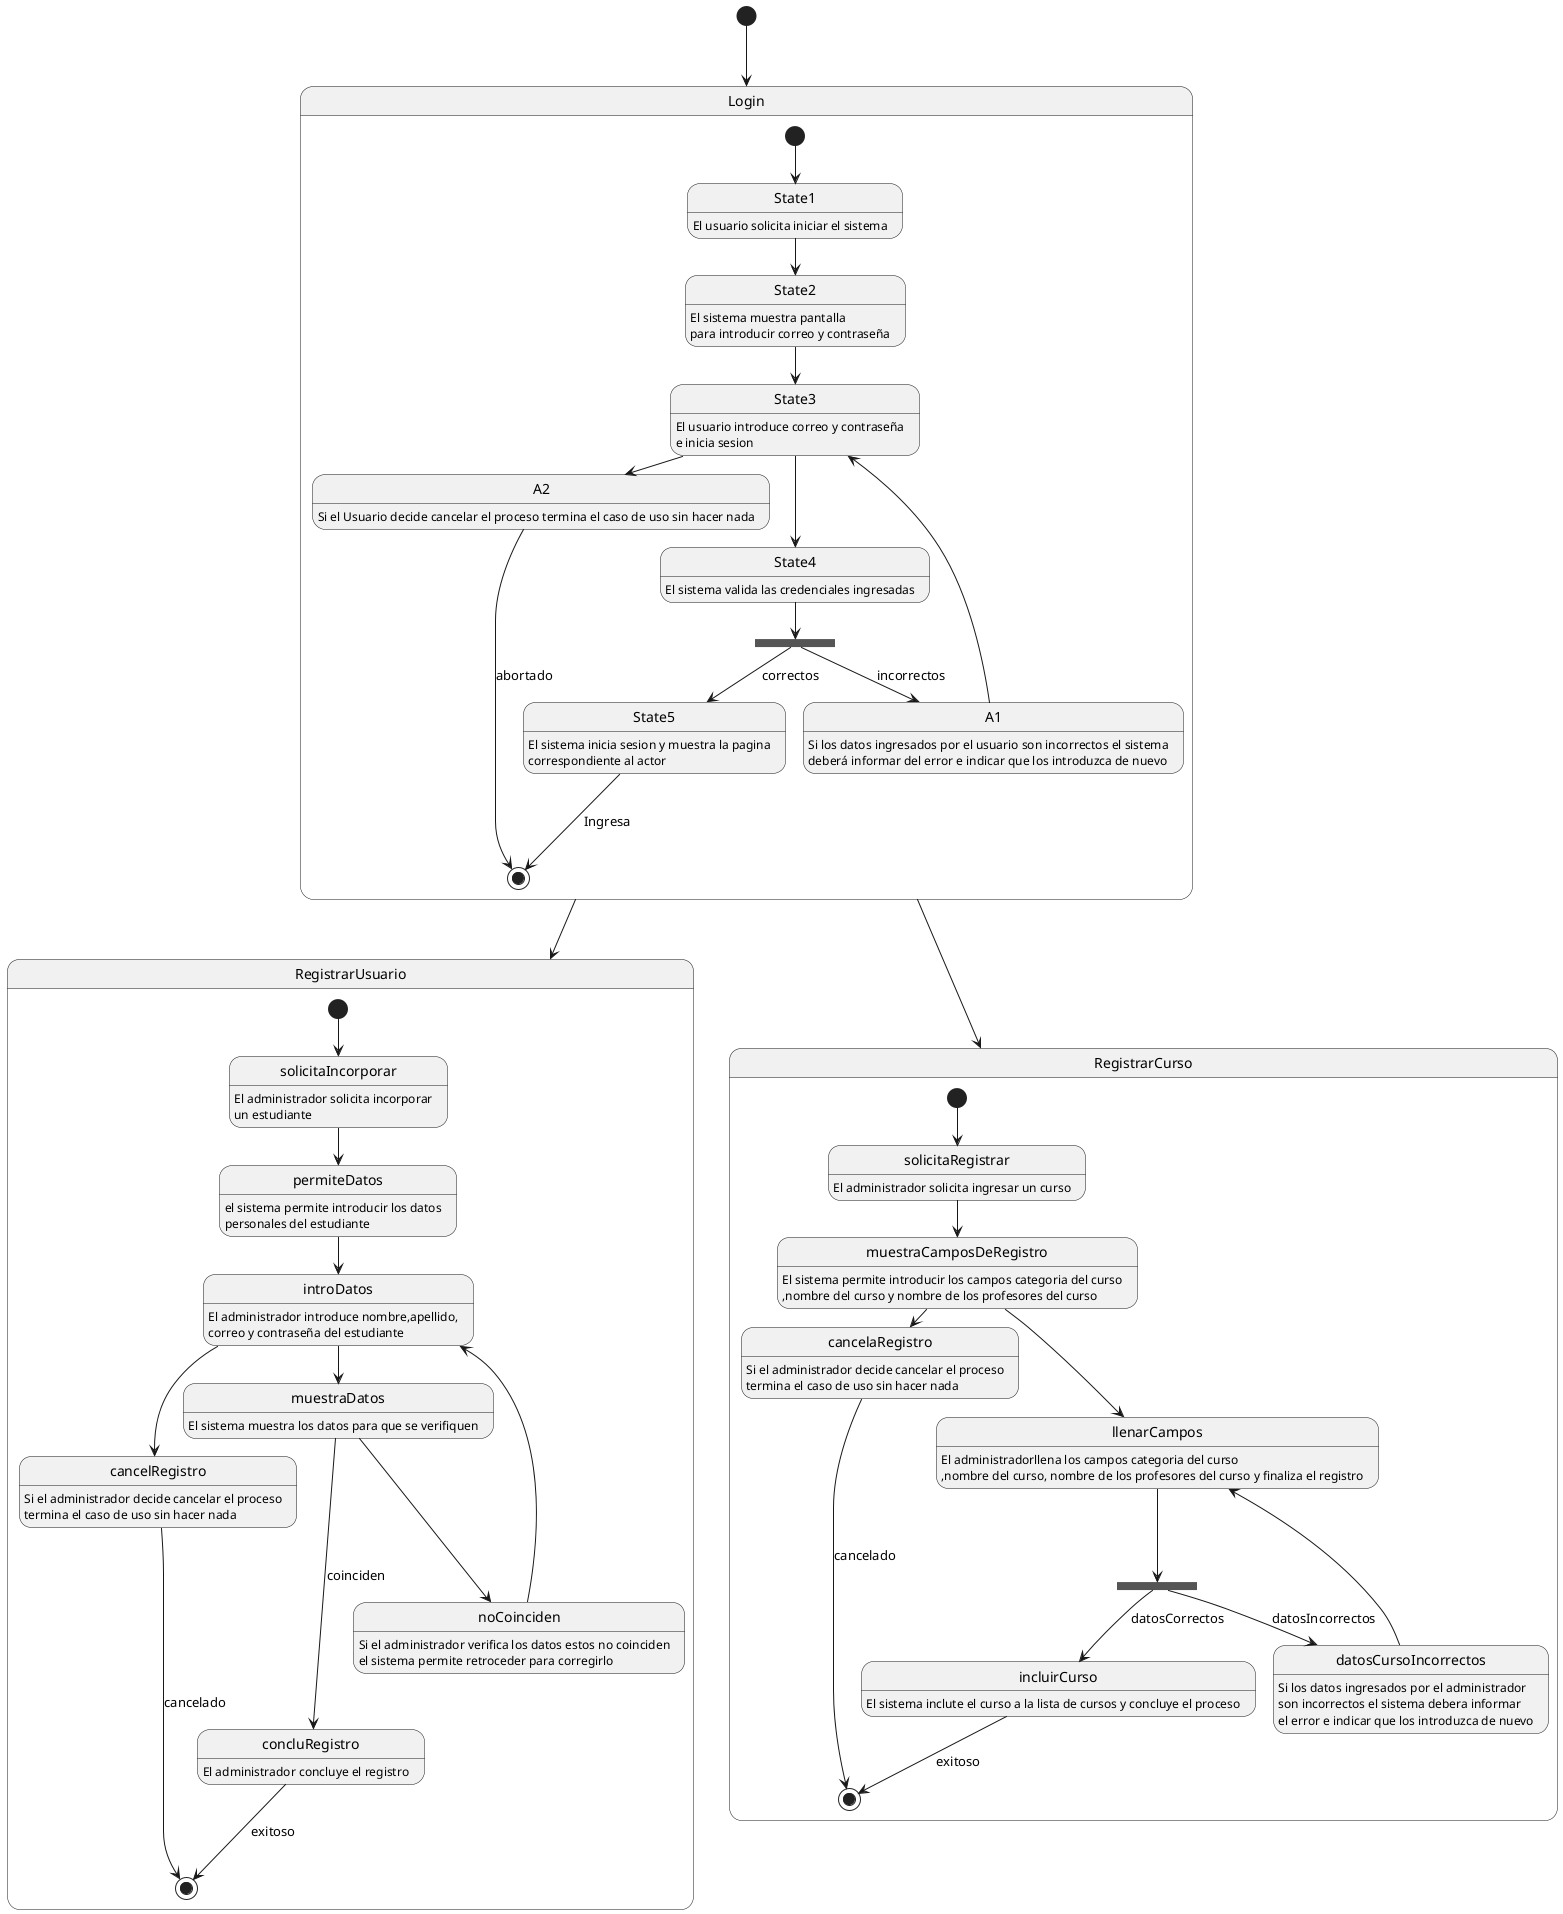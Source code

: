 @startuml
[*]-->Login
state Login{
    [*]-->State1
    State1:El usuario solicita iniciar el sistema
    State1-->State2
    State2:El sistema muestra pantalla
    State2:para introducir correo y contraseña
    State2-->State3
    State3:El usuario introduce correo y contraseña
    State3:e inicia sesion
    State3-->State4
    State4:El sistema valida las credenciales ingresadas
    State5:El sistema inicia sesion y muestra la pagina
    State5:correspondiente al actor
    A1:Si los datos ingresados por el usuario son incorrectos el sistema
    A1:deberá informar del error e indicar que los introduzca de nuevo
    state validacion<<fork>>
    State4-->validacion
    validacion-->State5 :correctos
    validacion-->A1 :incorrectos
    A1-->State3
    State3->A2
    A2-->[*]:abortado
    A2:Si el Usuario decide cancelar el proceso termina el caso de uso sin hacer nada
    State5--->[*]:Ingresa
}

state RegistrarUsuario{
    [*]-->solicitaIncorporar
    solicitaIncorporar:El administrador solicita incorporar
    solicitaIncorporar:un estudiante
    solicitaIncorporar-->permiteDatos
    permiteDatos:el sistema permite introducir los datos
    permiteDatos:personales del estudiante
    introDatos:El administrador introduce nombre,apellido,
    introDatos:correo y contraseña del estudiante
    permiteDatos-->introDatos
    muestraDatos:El sistema muestra los datos para que se verifiquen
    introDatos-->muestraDatos
    concluRegistro:El administrador concluye el registro
    muestraDatos---->concluRegistro :coinciden
    noCoinciden:Si el administrador verifica los datos estos no coinciden
    noCoinciden:el sistema permite retroceder para corregirlo
    muestraDatos--->noCoinciden
    noCoinciden-->introDatos
    cancelRegistro:Si el administrador decide cancelar el proceso
    cancelRegistro:termina el caso de uso sin hacer nada
    introDatos-->cancelRegistro
    cancelRegistro-->[*]:cancelado
    concluRegistro--->[*]:exitoso
}


state RegistrarCurso{
[*]-->solicitaRegistrar
solicitaRegistrar:El administrador solicita ingresar un curso
muestraCamposDeRegistro:El sistema permite introducir los campos categoria del curso
muestraCamposDeRegistro: ,nombre del curso y nombre de los profesores del curso
solicitaRegistrar-->muestraCamposDeRegistro
llenarCampos:El administradorllena los campos categoria del curso
llenarCampos:,nombre del curso, nombre de los profesores del curso y finaliza el registro
incluirCurso:El sistema inclute el curso a la lista de cursos y concluye el proceso
muestraCamposDeRegistro-->llenarCampos
state validarCurso <<fork>>
llenarCampos--->validarCurso
validarCurso-->incluirCurso :datosCorrectos
datosCursoIncorrectos:Si los datos ingresados por el administrador
datosCursoIncorrectos:  son incorrectos el sistema debera informar
datosCursoIncorrectos: el error e indicar que los introduzca de nuevo
validarCurso-->datosCursoIncorrectos :datosIncorrectos
datosCursoIncorrectos-->llenarCampos
cancelaRegistro:Si el administrador decide cancelar el proceso
cancelaRegistro:termina el caso de uso sin hacer nada
muestraCamposDeRegistro->cancelaRegistro
cancelaRegistro--->[*]:cancelado
incluirCurso-->[*]:exitoso

}

Login-->RegistrarUsuario
Login-->RegistrarCurso
@enduml